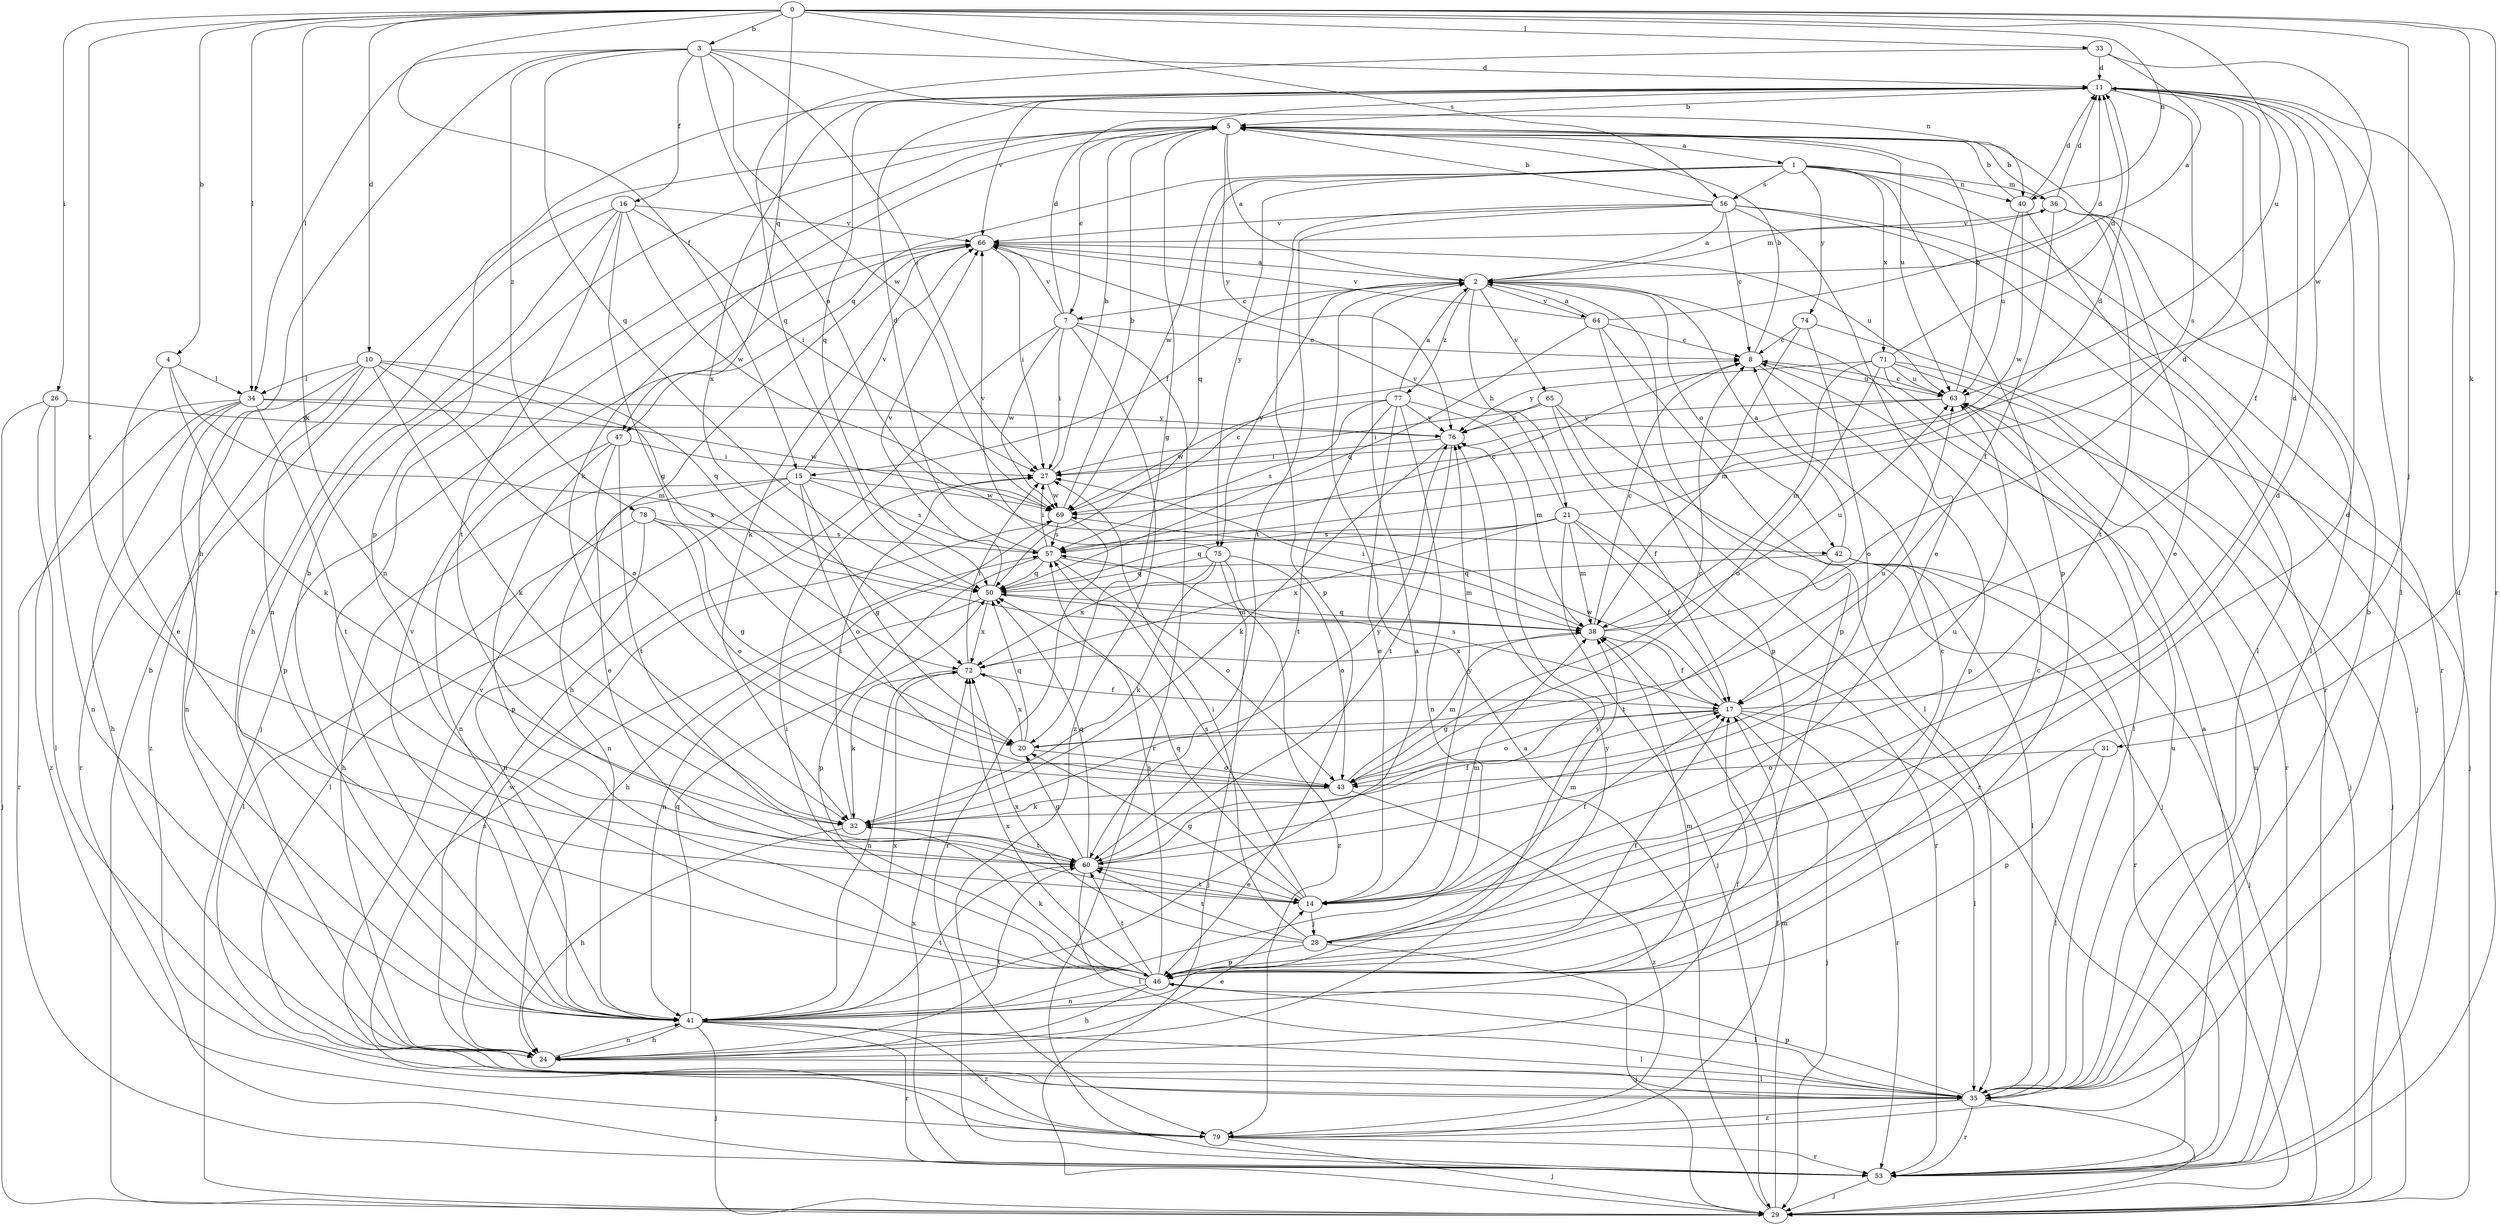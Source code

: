 strict digraph  {
0;
1;
2;
3;
4;
5;
7;
8;
10;
11;
14;
15;
16;
17;
20;
21;
24;
26;
27;
28;
29;
31;
32;
33;
34;
35;
36;
38;
40;
41;
42;
43;
46;
47;
50;
53;
56;
57;
60;
63;
64;
65;
66;
69;
71;
72;
74;
75;
76;
77;
78;
79;
0 -> 3  [label=b];
0 -> 4  [label=b];
0 -> 10  [label=d];
0 -> 15  [label=f];
0 -> 26  [label=i];
0 -> 28  [label=j];
0 -> 31  [label=k];
0 -> 32  [label=k];
0 -> 33  [label=l];
0 -> 34  [label=l];
0 -> 40  [label=n];
0 -> 47  [label=q];
0 -> 53  [label=r];
0 -> 56  [label=s];
0 -> 60  [label=t];
0 -> 63  [label=u];
1 -> 36  [label=m];
1 -> 40  [label=n];
1 -> 46  [label=p];
1 -> 47  [label=q];
1 -> 50  [label=q];
1 -> 53  [label=r];
1 -> 56  [label=s];
1 -> 69  [label=w];
1 -> 71  [label=x];
1 -> 74  [label=y];
1 -> 75  [label=y];
2 -> 7  [label=c];
2 -> 15  [label=f];
2 -> 21  [label=h];
2 -> 36  [label=m];
2 -> 42  [label=o];
2 -> 46  [label=p];
2 -> 64  [label=v];
2 -> 65  [label=v];
2 -> 75  [label=y];
2 -> 77  [label=z];
3 -> 11  [label=d];
3 -> 16  [label=f];
3 -> 24  [label=h];
3 -> 27  [label=i];
3 -> 34  [label=l];
3 -> 40  [label=n];
3 -> 42  [label=o];
3 -> 50  [label=q];
3 -> 69  [label=w];
3 -> 78  [label=z];
4 -> 14  [label=e];
4 -> 32  [label=k];
4 -> 34  [label=l];
4 -> 38  [label=m];
5 -> 1  [label=a];
5 -> 2  [label=a];
5 -> 7  [label=c];
5 -> 20  [label=g];
5 -> 32  [label=k];
5 -> 41  [label=n];
5 -> 63  [label=u];
5 -> 76  [label=y];
7 -> 8  [label=c];
7 -> 11  [label=d];
7 -> 24  [label=h];
7 -> 27  [label=i];
7 -> 53  [label=r];
7 -> 66  [label=v];
7 -> 69  [label=w];
7 -> 79  [label=z];
8 -> 5  [label=b];
8 -> 46  [label=p];
8 -> 63  [label=u];
10 -> 32  [label=k];
10 -> 34  [label=l];
10 -> 43  [label=o];
10 -> 46  [label=p];
10 -> 50  [label=q];
10 -> 53  [label=r];
10 -> 72  [label=x];
10 -> 79  [label=z];
11 -> 5  [label=b];
11 -> 17  [label=f];
11 -> 35  [label=l];
11 -> 46  [label=p];
11 -> 50  [label=q];
11 -> 57  [label=s];
11 -> 66  [label=v];
11 -> 72  [label=x];
14 -> 11  [label=d];
14 -> 17  [label=f];
14 -> 20  [label=g];
14 -> 28  [label=j];
14 -> 38  [label=m];
14 -> 50  [label=q];
14 -> 57  [label=s];
14 -> 60  [label=t];
14 -> 76  [label=y];
15 -> 20  [label=g];
15 -> 24  [label=h];
15 -> 35  [label=l];
15 -> 41  [label=n];
15 -> 43  [label=o];
15 -> 57  [label=s];
15 -> 66  [label=v];
15 -> 69  [label=w];
16 -> 20  [label=g];
16 -> 24  [label=h];
16 -> 27  [label=i];
16 -> 41  [label=n];
16 -> 60  [label=t];
16 -> 66  [label=v];
16 -> 69  [label=w];
17 -> 11  [label=d];
17 -> 20  [label=g];
17 -> 29  [label=j];
17 -> 35  [label=l];
17 -> 43  [label=o];
17 -> 53  [label=r];
17 -> 57  [label=s];
17 -> 69  [label=w];
20 -> 43  [label=o];
20 -> 50  [label=q];
20 -> 63  [label=u];
20 -> 72  [label=x];
21 -> 11  [label=d];
21 -> 17  [label=f];
21 -> 29  [label=j];
21 -> 38  [label=m];
21 -> 50  [label=q];
21 -> 53  [label=r];
21 -> 57  [label=s];
21 -> 66  [label=v];
21 -> 72  [label=x];
24 -> 14  [label=e];
24 -> 17  [label=f];
24 -> 35  [label=l];
24 -> 41  [label=n];
24 -> 60  [label=t];
24 -> 69  [label=w];
24 -> 76  [label=y];
26 -> 29  [label=j];
26 -> 35  [label=l];
26 -> 41  [label=n];
26 -> 76  [label=y];
27 -> 5  [label=b];
27 -> 69  [label=w];
28 -> 8  [label=c];
28 -> 11  [label=d];
28 -> 27  [label=i];
28 -> 29  [label=j];
28 -> 38  [label=m];
28 -> 46  [label=p];
28 -> 60  [label=t];
28 -> 72  [label=x];
29 -> 2  [label=a];
29 -> 5  [label=b];
29 -> 38  [label=m];
31 -> 35  [label=l];
31 -> 43  [label=o];
31 -> 46  [label=p];
32 -> 17  [label=f];
32 -> 24  [label=h];
32 -> 27  [label=i];
32 -> 60  [label=t];
32 -> 76  [label=y];
33 -> 2  [label=a];
33 -> 11  [label=d];
33 -> 50  [label=q];
33 -> 69  [label=w];
34 -> 24  [label=h];
34 -> 41  [label=n];
34 -> 53  [label=r];
34 -> 60  [label=t];
34 -> 69  [label=w];
34 -> 76  [label=y];
34 -> 79  [label=z];
35 -> 5  [label=b];
35 -> 11  [label=d];
35 -> 29  [label=j];
35 -> 46  [label=p];
35 -> 53  [label=r];
35 -> 57  [label=s];
35 -> 63  [label=u];
35 -> 79  [label=z];
36 -> 5  [label=b];
36 -> 11  [label=d];
36 -> 14  [label=e];
36 -> 17  [label=f];
36 -> 35  [label=l];
36 -> 60  [label=t];
36 -> 66  [label=v];
38 -> 8  [label=c];
38 -> 11  [label=d];
38 -> 17  [label=f];
38 -> 27  [label=i];
38 -> 50  [label=q];
38 -> 63  [label=u];
38 -> 72  [label=x];
40 -> 5  [label=b];
40 -> 11  [label=d];
40 -> 35  [label=l];
40 -> 63  [label=u];
40 -> 69  [label=w];
41 -> 2  [label=a];
41 -> 5  [label=b];
41 -> 24  [label=h];
41 -> 29  [label=j];
41 -> 35  [label=l];
41 -> 38  [label=m];
41 -> 50  [label=q];
41 -> 53  [label=r];
41 -> 60  [label=t];
41 -> 66  [label=v];
41 -> 72  [label=x];
41 -> 76  [label=y];
41 -> 79  [label=z];
42 -> 2  [label=a];
42 -> 29  [label=j];
42 -> 35  [label=l];
42 -> 50  [label=q];
42 -> 53  [label=r];
42 -> 60  [label=t];
43 -> 8  [label=c];
43 -> 32  [label=k];
43 -> 38  [label=m];
43 -> 79  [label=z];
46 -> 8  [label=c];
46 -> 17  [label=f];
46 -> 24  [label=h];
46 -> 27  [label=i];
46 -> 32  [label=k];
46 -> 35  [label=l];
46 -> 41  [label=n];
46 -> 57  [label=s];
46 -> 60  [label=t];
46 -> 72  [label=x];
47 -> 14  [label=e];
47 -> 27  [label=i];
47 -> 41  [label=n];
47 -> 46  [label=p];
47 -> 60  [label=t];
50 -> 38  [label=m];
50 -> 41  [label=n];
50 -> 66  [label=v];
50 -> 72  [label=x];
53 -> 2  [label=a];
53 -> 29  [label=j];
53 -> 72  [label=x];
56 -> 2  [label=a];
56 -> 5  [label=b];
56 -> 8  [label=c];
56 -> 14  [label=e];
56 -> 29  [label=j];
56 -> 46  [label=p];
56 -> 53  [label=r];
56 -> 60  [label=t];
56 -> 66  [label=v];
57 -> 8  [label=c];
57 -> 11  [label=d];
57 -> 27  [label=i];
57 -> 38  [label=m];
57 -> 43  [label=o];
57 -> 46  [label=p];
57 -> 50  [label=q];
60 -> 14  [label=e];
60 -> 20  [label=g];
60 -> 35  [label=l];
60 -> 50  [label=q];
60 -> 63  [label=u];
63 -> 5  [label=b];
63 -> 8  [label=c];
63 -> 27  [label=i];
63 -> 29  [label=j];
63 -> 76  [label=y];
64 -> 2  [label=a];
64 -> 8  [label=c];
64 -> 11  [label=d];
64 -> 35  [label=l];
64 -> 46  [label=p];
64 -> 50  [label=q];
64 -> 66  [label=v];
65 -> 17  [label=f];
65 -> 27  [label=i];
65 -> 29  [label=j];
65 -> 53  [label=r];
65 -> 76  [label=y];
66 -> 2  [label=a];
66 -> 27  [label=i];
66 -> 29  [label=j];
66 -> 32  [label=k];
66 -> 63  [label=u];
69 -> 5  [label=b];
69 -> 8  [label=c];
69 -> 24  [label=h];
69 -> 53  [label=r];
69 -> 57  [label=s];
71 -> 11  [label=d];
71 -> 29  [label=j];
71 -> 35  [label=l];
71 -> 38  [label=m];
71 -> 43  [label=o];
71 -> 53  [label=r];
71 -> 63  [label=u];
71 -> 76  [label=y];
72 -> 17  [label=f];
72 -> 27  [label=i];
72 -> 32  [label=k];
72 -> 41  [label=n];
74 -> 8  [label=c];
74 -> 29  [label=j];
74 -> 38  [label=m];
74 -> 43  [label=o];
75 -> 29  [label=j];
75 -> 32  [label=k];
75 -> 43  [label=o];
75 -> 50  [label=q];
75 -> 66  [label=v];
75 -> 72  [label=x];
75 -> 79  [label=z];
76 -> 27  [label=i];
76 -> 32  [label=k];
76 -> 60  [label=t];
77 -> 2  [label=a];
77 -> 14  [label=e];
77 -> 38  [label=m];
77 -> 41  [label=n];
77 -> 57  [label=s];
77 -> 60  [label=t];
77 -> 69  [label=w];
77 -> 76  [label=y];
78 -> 20  [label=g];
78 -> 35  [label=l];
78 -> 41  [label=n];
78 -> 43  [label=o];
78 -> 57  [label=s];
79 -> 17  [label=f];
79 -> 29  [label=j];
79 -> 53  [label=r];
79 -> 63  [label=u];
79 -> 66  [label=v];
}
